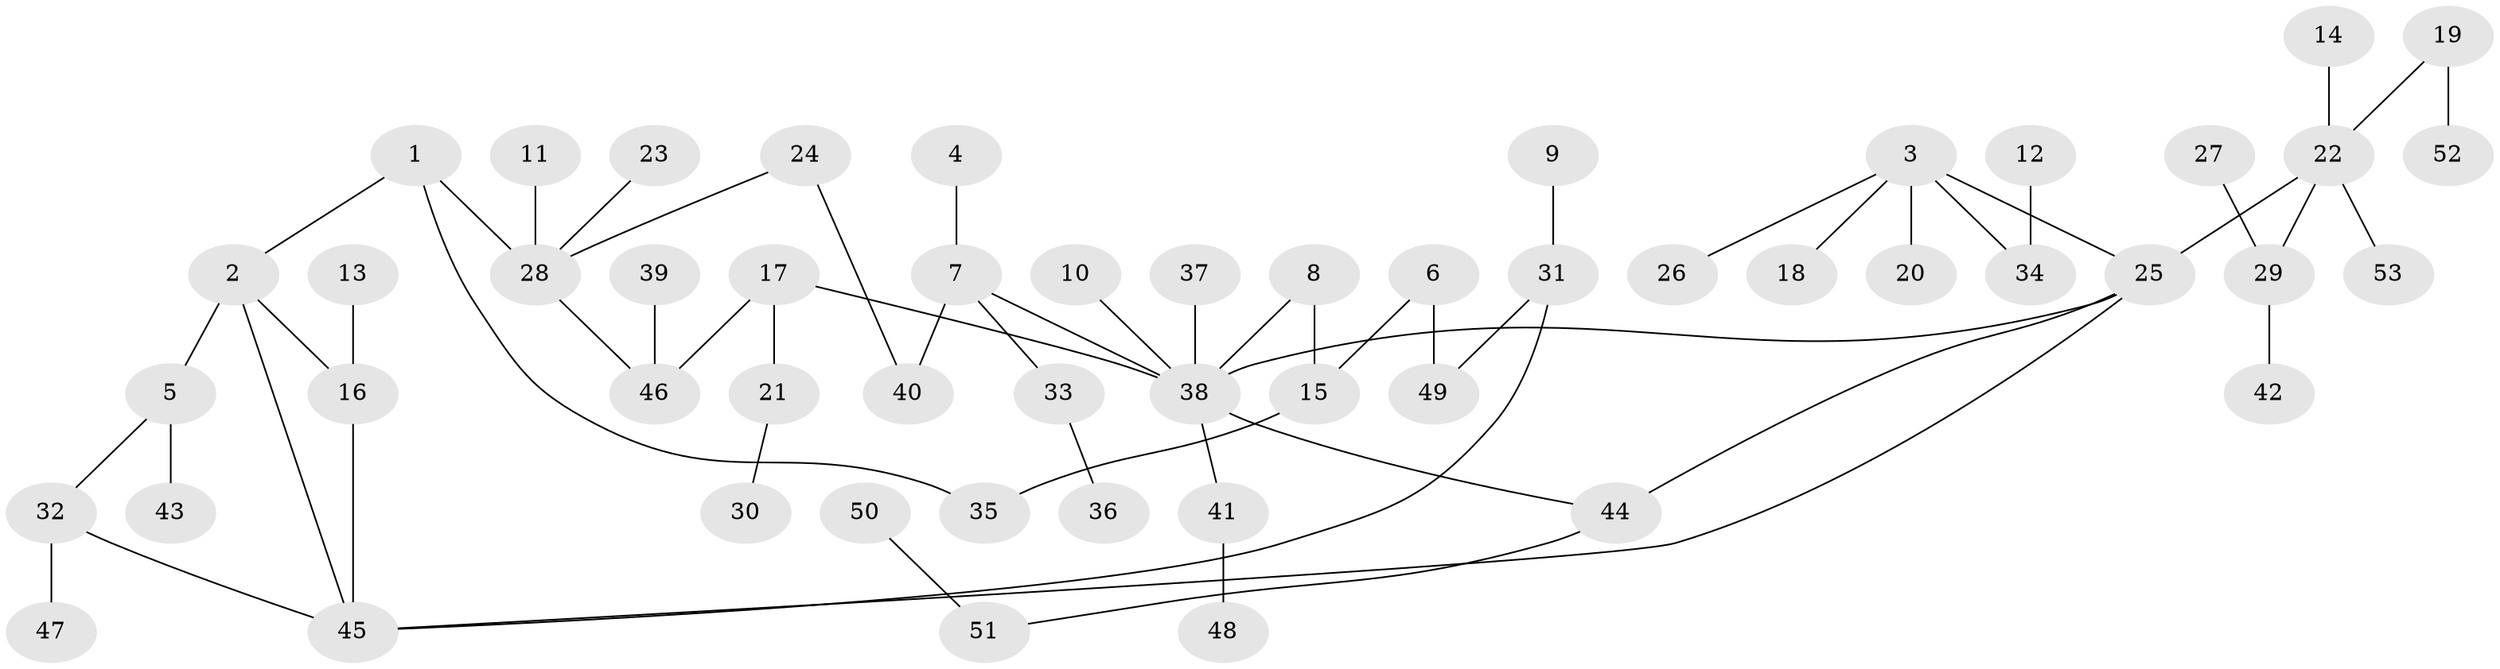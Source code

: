 // original degree distribution, {4: 0.05660377358490566, 8: 0.009433962264150943, 6: 0.018867924528301886, 7: 0.009433962264150943, 2: 0.25471698113207547, 5: 0.02830188679245283, 3: 0.1792452830188679, 1: 0.44339622641509435}
// Generated by graph-tools (version 1.1) at 2025/49/03/09/25 03:49:20]
// undirected, 53 vertices, 59 edges
graph export_dot {
graph [start="1"]
  node [color=gray90,style=filled];
  1;
  2;
  3;
  4;
  5;
  6;
  7;
  8;
  9;
  10;
  11;
  12;
  13;
  14;
  15;
  16;
  17;
  18;
  19;
  20;
  21;
  22;
  23;
  24;
  25;
  26;
  27;
  28;
  29;
  30;
  31;
  32;
  33;
  34;
  35;
  36;
  37;
  38;
  39;
  40;
  41;
  42;
  43;
  44;
  45;
  46;
  47;
  48;
  49;
  50;
  51;
  52;
  53;
  1 -- 2 [weight=1.0];
  1 -- 28 [weight=1.0];
  1 -- 35 [weight=1.0];
  2 -- 5 [weight=1.0];
  2 -- 16 [weight=1.0];
  2 -- 45 [weight=1.0];
  3 -- 18 [weight=1.0];
  3 -- 20 [weight=1.0];
  3 -- 25 [weight=1.0];
  3 -- 26 [weight=1.0];
  3 -- 34 [weight=1.0];
  4 -- 7 [weight=1.0];
  5 -- 32 [weight=1.0];
  5 -- 43 [weight=1.0];
  6 -- 15 [weight=1.0];
  6 -- 49 [weight=1.0];
  7 -- 33 [weight=1.0];
  7 -- 38 [weight=1.0];
  7 -- 40 [weight=1.0];
  8 -- 15 [weight=1.0];
  8 -- 38 [weight=1.0];
  9 -- 31 [weight=1.0];
  10 -- 38 [weight=1.0];
  11 -- 28 [weight=1.0];
  12 -- 34 [weight=1.0];
  13 -- 16 [weight=1.0];
  14 -- 22 [weight=1.0];
  15 -- 35 [weight=1.0];
  16 -- 45 [weight=1.0];
  17 -- 21 [weight=1.0];
  17 -- 38 [weight=1.0];
  17 -- 46 [weight=1.0];
  19 -- 22 [weight=1.0];
  19 -- 52 [weight=1.0];
  21 -- 30 [weight=1.0];
  22 -- 25 [weight=1.0];
  22 -- 29 [weight=1.0];
  22 -- 53 [weight=1.0];
  23 -- 28 [weight=1.0];
  24 -- 28 [weight=1.0];
  24 -- 40 [weight=1.0];
  25 -- 38 [weight=1.0];
  25 -- 44 [weight=1.0];
  25 -- 45 [weight=1.0];
  27 -- 29 [weight=1.0];
  28 -- 46 [weight=1.0];
  29 -- 42 [weight=1.0];
  31 -- 45 [weight=1.0];
  31 -- 49 [weight=1.0];
  32 -- 45 [weight=1.0];
  32 -- 47 [weight=1.0];
  33 -- 36 [weight=1.0];
  37 -- 38 [weight=1.0];
  38 -- 41 [weight=1.0];
  38 -- 44 [weight=1.0];
  39 -- 46 [weight=1.0];
  41 -- 48 [weight=1.0];
  44 -- 51 [weight=1.0];
  50 -- 51 [weight=1.0];
}
